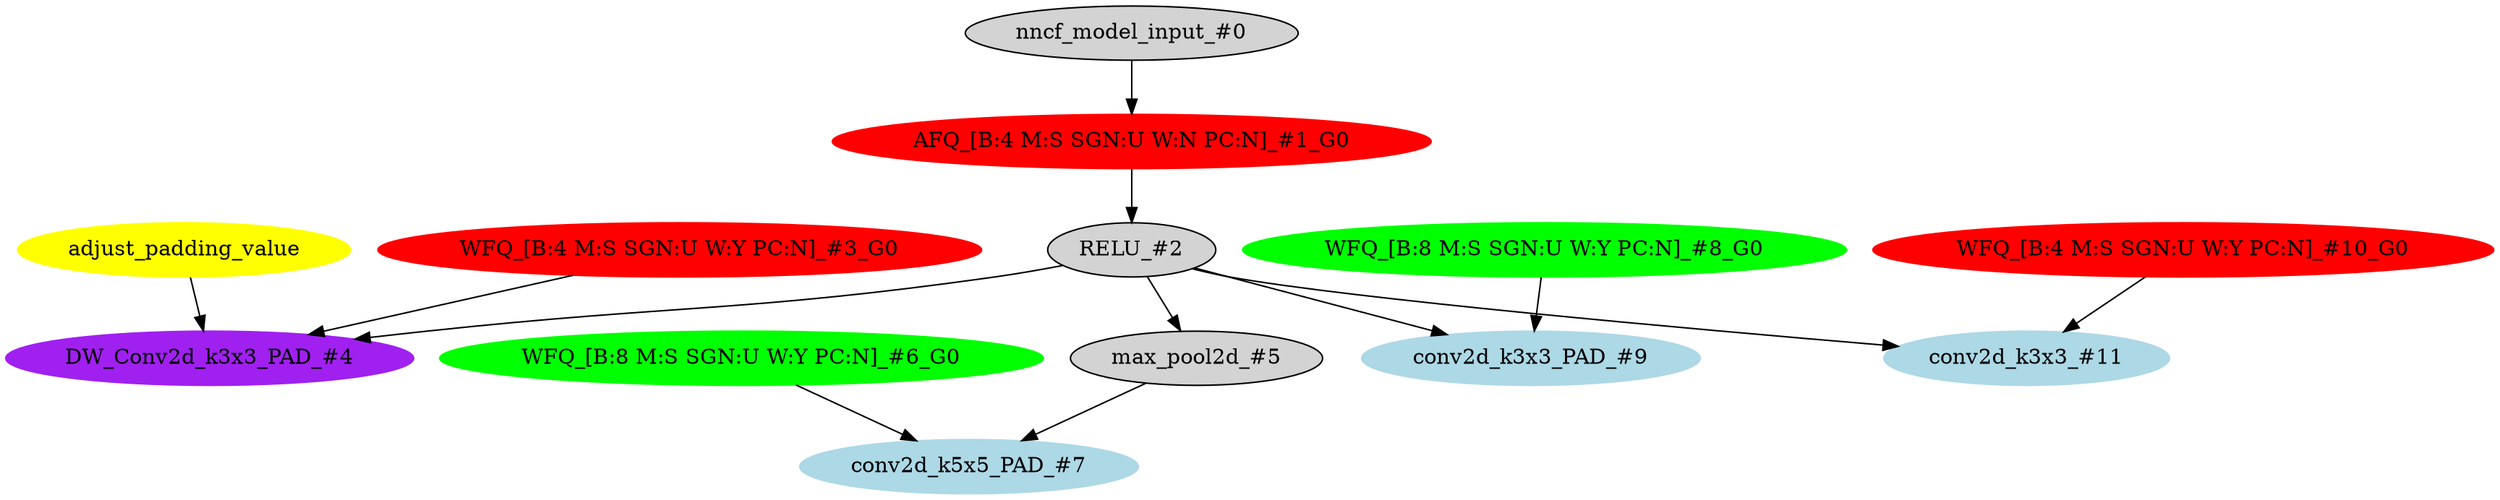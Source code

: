 strict digraph  {
"0 /nncf_model_input" [id=0, label="nncf_model_input_#0", scope="", style=filled, type=nncf_model_input];
"1 SymmetricQuantizer/symmetric_quantize" [color=red, id=1, label="AFQ_[B:4 M:S SGN:U W:N PC:N]_#1_G0", scope=SymmetricQuantizer, style=filled, type=symmetric_quantize];
"2 MultiBranchesModel/ReLU/RELU" [id=2, label="RELU_#2", scope="MultiBranchesModel/ReLU", style=filled, type=RELU];
"3 MultiBranchesModel/NNCFConv2d[conv_a]/ModuleDict[pre_ops]/UpdateWeight[1]/SymmetricQuantizer[op]/symmetric_quantize" [color=red, id=3, label="WFQ_[B:4 M:S SGN:U W:Y PC:N]_#3_G0", scope="MultiBranchesModel/NNCFConv2d[conv_a]/ModuleDict[pre_ops]/UpdateWeight[1]/SymmetricQuantizer[op]", style=filled, type=symmetric_quantize];
"4 MultiBranchesModel/NNCFConv2d[conv_a]/conv2d" [color=purple, id=4, label="DW_Conv2d_k3x3_PAD_#4", scope="MultiBranchesModel/NNCFConv2d[conv_a]", style=filled, type=conv2d];
"5 MultiBranchesModel/MaxPool2d[max_pool_b]/max_pool2d" [id=5, label="max_pool2d_#5", scope="MultiBranchesModel/MaxPool2d[max_pool_b]", style=filled, type=max_pool2d];
"6 MultiBranchesModel/NNCFConv2d[conv_b]/ModuleDict[pre_ops]/UpdateWeight[0]/SymmetricQuantizer[op]/symmetric_quantize" [color=green, id=6, label="WFQ_[B:8 M:S SGN:U W:Y PC:N]_#6_G0", scope="MultiBranchesModel/NNCFConv2d[conv_b]/ModuleDict[pre_ops]/UpdateWeight[0]/SymmetricQuantizer[op]", style=filled, type=symmetric_quantize];
"7 MultiBranchesModel/NNCFConv2d[conv_b]/conv2d" [color=lightblue, id=7, label="conv2d_k5x5_PAD_#7", scope="MultiBranchesModel/NNCFConv2d[conv_b]", style=filled, type=conv2d];
"8 MultiBranchesModel/NNCFConv2d[conv_c]/ModuleDict[pre_ops]/UpdateWeight[0]/SymmetricQuantizer[op]/symmetric_quantize" [color=green, id=8, label="WFQ_[B:8 M:S SGN:U W:Y PC:N]_#8_G0", scope="MultiBranchesModel/NNCFConv2d[conv_c]/ModuleDict[pre_ops]/UpdateWeight[0]/SymmetricQuantizer[op]", style=filled, type=symmetric_quantize];
"9 MultiBranchesModel/NNCFConv2d[conv_c]/conv2d" [color=lightblue, id=9, label="conv2d_k3x3_PAD_#9", scope="MultiBranchesModel/NNCFConv2d[conv_c]", style=filled, type=conv2d];
"10 MultiBranchesModel/NNCFConv2d[conv_d]/ModuleDict[pre_ops]/UpdateWeight[0]/SymmetricQuantizer[op]/symmetric_quantize" [color=red, id=10, label="WFQ_[B:4 M:S SGN:U W:Y PC:N]_#10_G0", scope="MultiBranchesModel/NNCFConv2d[conv_d]/ModuleDict[pre_ops]/UpdateWeight[0]/SymmetricQuantizer[op]", style=filled, type=symmetric_quantize];
"11 MultiBranchesModel/NNCFConv2d[conv_d]/conv2d" [color=lightblue, id=11, label="conv2d_k3x3_#11", scope="MultiBranchesModel/NNCFConv2d[conv_d]", style=filled, type=conv2d];
"4 MultiBranchesModel/NNCFConv2d[conv_a]/conv2d_apad" [color=yellow, label=adjust_padding_value, style=filled, type=""];
"0 /nncf_model_input" -> "1 SymmetricQuantizer/symmetric_quantize";
"1 SymmetricQuantizer/symmetric_quantize" -> "2 MultiBranchesModel/ReLU/RELU";
"2 MultiBranchesModel/ReLU/RELU" -> "4 MultiBranchesModel/NNCFConv2d[conv_a]/conv2d";
"2 MultiBranchesModel/ReLU/RELU" -> "5 MultiBranchesModel/MaxPool2d[max_pool_b]/max_pool2d";
"2 MultiBranchesModel/ReLU/RELU" -> "9 MultiBranchesModel/NNCFConv2d[conv_c]/conv2d";
"2 MultiBranchesModel/ReLU/RELU" -> "11 MultiBranchesModel/NNCFConv2d[conv_d]/conv2d";
"3 MultiBranchesModel/NNCFConv2d[conv_a]/ModuleDict[pre_ops]/UpdateWeight[1]/SymmetricQuantizer[op]/symmetric_quantize" -> "4 MultiBranchesModel/NNCFConv2d[conv_a]/conv2d";
"5 MultiBranchesModel/MaxPool2d[max_pool_b]/max_pool2d" -> "7 MultiBranchesModel/NNCFConv2d[conv_b]/conv2d";
"6 MultiBranchesModel/NNCFConv2d[conv_b]/ModuleDict[pre_ops]/UpdateWeight[0]/SymmetricQuantizer[op]/symmetric_quantize" -> "7 MultiBranchesModel/NNCFConv2d[conv_b]/conv2d";
"8 MultiBranchesModel/NNCFConv2d[conv_c]/ModuleDict[pre_ops]/UpdateWeight[0]/SymmetricQuantizer[op]/symmetric_quantize" -> "9 MultiBranchesModel/NNCFConv2d[conv_c]/conv2d";
"10 MultiBranchesModel/NNCFConv2d[conv_d]/ModuleDict[pre_ops]/UpdateWeight[0]/SymmetricQuantizer[op]/symmetric_quantize" -> "11 MultiBranchesModel/NNCFConv2d[conv_d]/conv2d";
"4 MultiBranchesModel/NNCFConv2d[conv_a]/conv2d_apad" -> "4 MultiBranchesModel/NNCFConv2d[conv_a]/conv2d";
}
